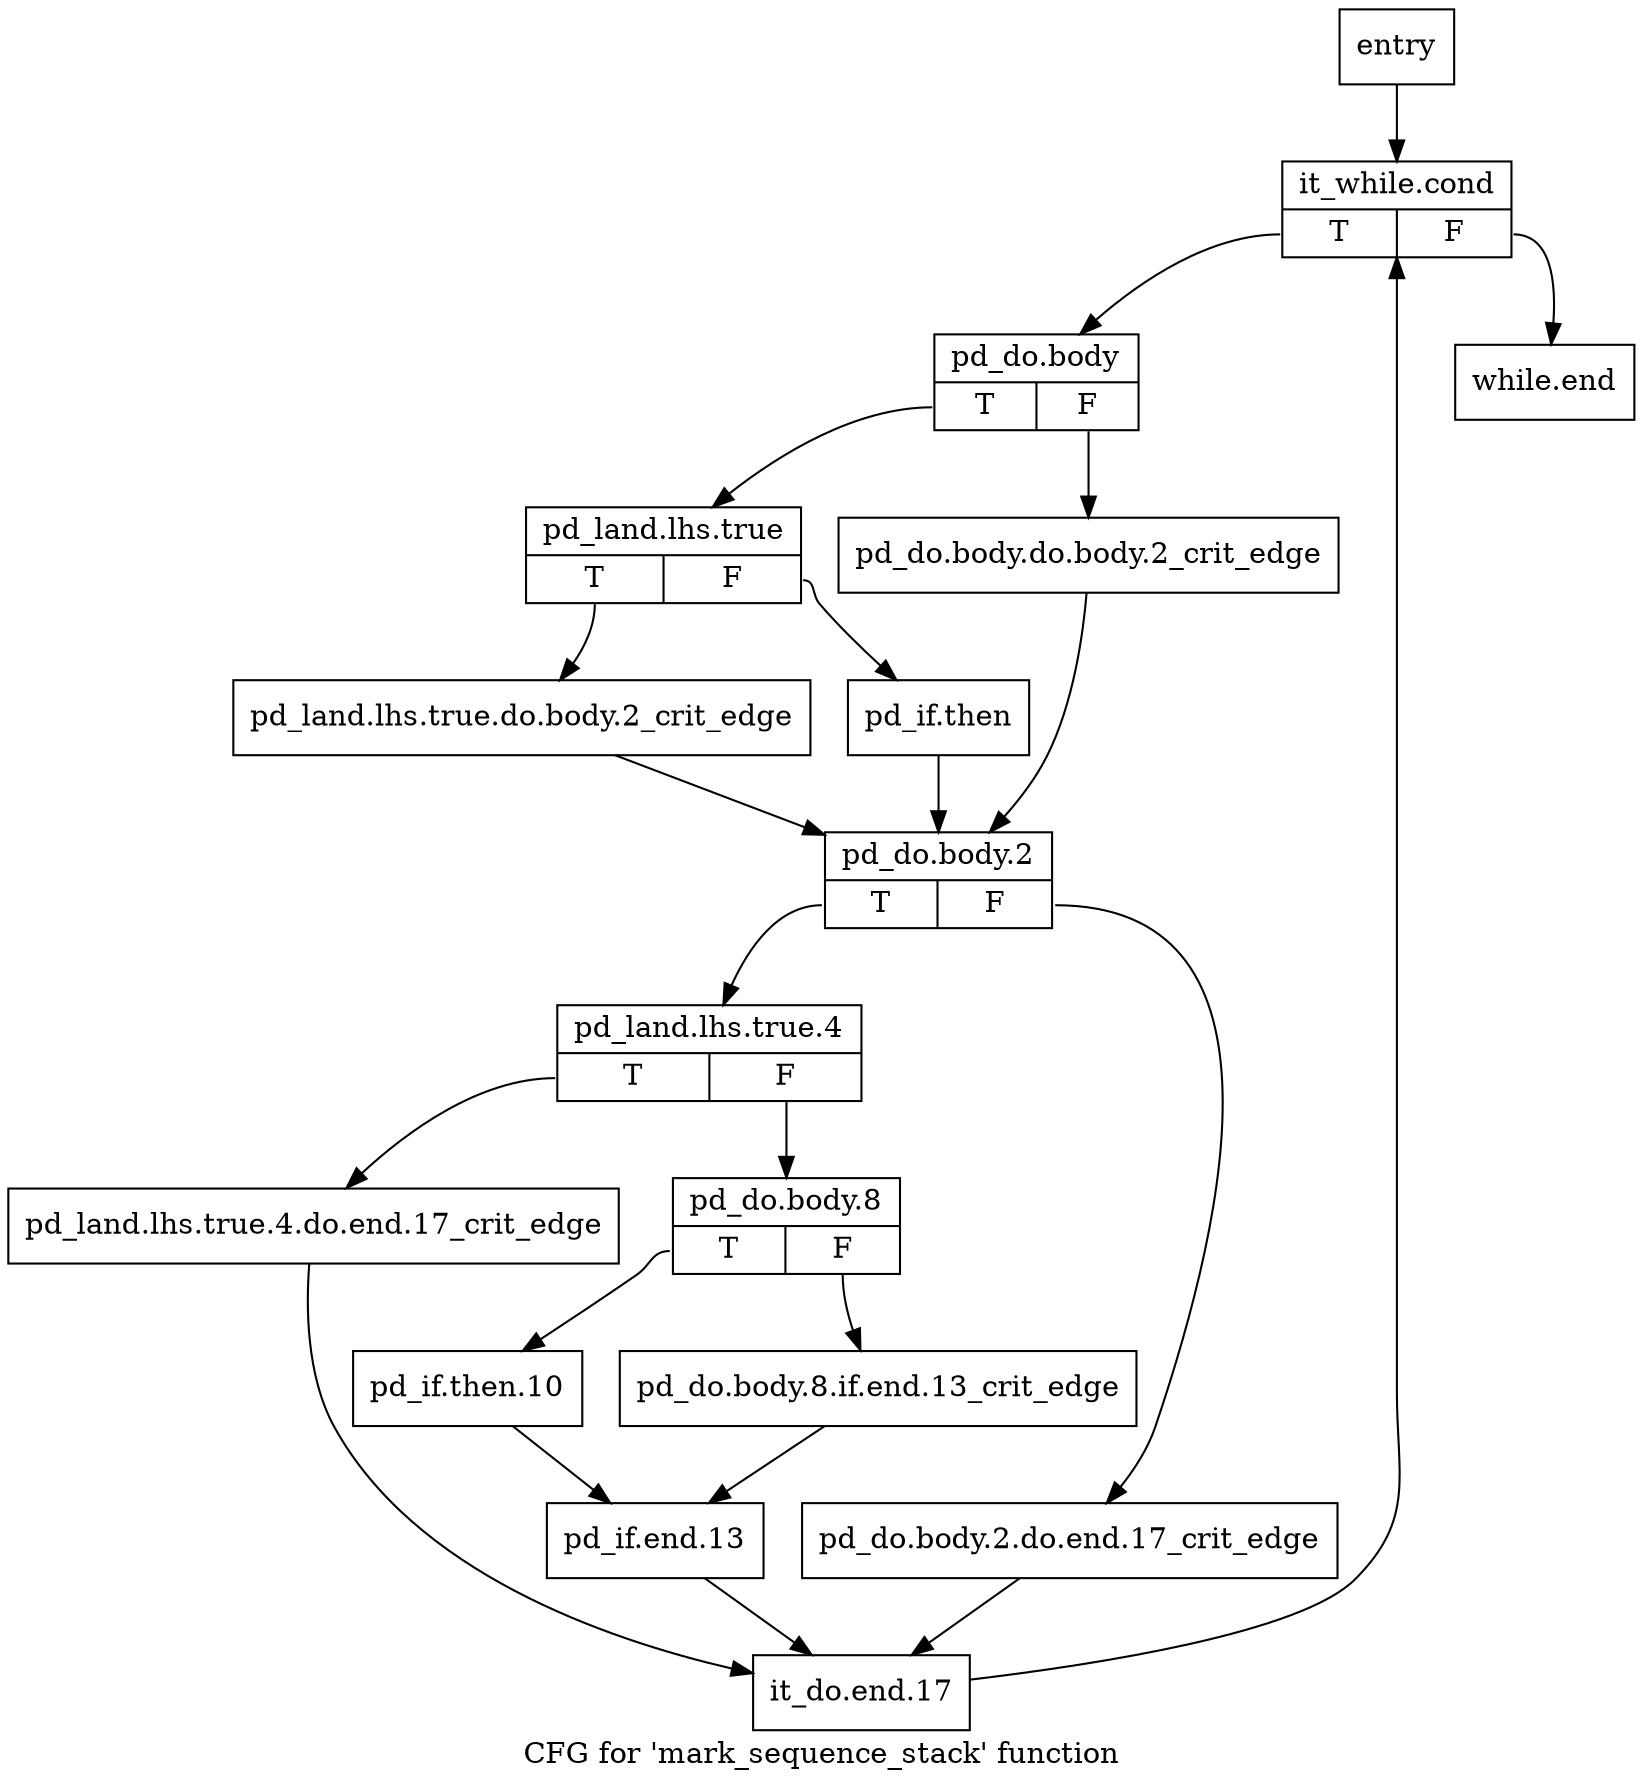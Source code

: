 digraph "CFG for 'mark_sequence_stack' function" {
	label="CFG for 'mark_sequence_stack' function";

	Node0x3f4a150 [shape=record,label="{entry}"];
	Node0x3f4a150 -> Node0x3f4a1a0;
	Node0x3f4a1a0 [shape=record,label="{it_while.cond|{<s0>T|<s1>F}}"];
	Node0x3f4a1a0:s0 -> Node0x3f4a1f0;
	Node0x3f4a1a0:s1 -> Node0x3f4a650;
	Node0x3f4a1f0 [shape=record,label="{pd_do.body|{<s0>T|<s1>F}}"];
	Node0x3f4a1f0:s0 -> Node0x3f4a290;
	Node0x3f4a1f0:s1 -> Node0x3f4a240;
	Node0x3f4a240 [shape=record,label="{pd_do.body.do.body.2_crit_edge}"];
	Node0x3f4a240 -> Node0x3f4a380;
	Node0x3f4a290 [shape=record,label="{pd_land.lhs.true|{<s0>T|<s1>F}}"];
	Node0x3f4a290:s0 -> Node0x3f4a2e0;
	Node0x3f4a290:s1 -> Node0x3f4a330;
	Node0x3f4a2e0 [shape=record,label="{pd_land.lhs.true.do.body.2_crit_edge}"];
	Node0x3f4a2e0 -> Node0x3f4a380;
	Node0x3f4a330 [shape=record,label="{pd_if.then}"];
	Node0x3f4a330 -> Node0x3f4a380;
	Node0x3f4a380 [shape=record,label="{pd_do.body.2|{<s0>T|<s1>F}}"];
	Node0x3f4a380:s0 -> Node0x3f4a420;
	Node0x3f4a380:s1 -> Node0x3f4a3d0;
	Node0x3f4a3d0 [shape=record,label="{pd_do.body.2.do.end.17_crit_edge}"];
	Node0x3f4a3d0 -> Node0x3f4a600;
	Node0x3f4a420 [shape=record,label="{pd_land.lhs.true.4|{<s0>T|<s1>F}}"];
	Node0x3f4a420:s0 -> Node0x3f4a470;
	Node0x3f4a420:s1 -> Node0x3f4a4c0;
	Node0x3f4a470 [shape=record,label="{pd_land.lhs.true.4.do.end.17_crit_edge}"];
	Node0x3f4a470 -> Node0x3f4a600;
	Node0x3f4a4c0 [shape=record,label="{pd_do.body.8|{<s0>T|<s1>F}}"];
	Node0x3f4a4c0:s0 -> Node0x3f4a560;
	Node0x3f4a4c0:s1 -> Node0x3f4a510;
	Node0x3f4a510 [shape=record,label="{pd_do.body.8.if.end.13_crit_edge}"];
	Node0x3f4a510 -> Node0x3f4a5b0;
	Node0x3f4a560 [shape=record,label="{pd_if.then.10}"];
	Node0x3f4a560 -> Node0x3f4a5b0;
	Node0x3f4a5b0 [shape=record,label="{pd_if.end.13}"];
	Node0x3f4a5b0 -> Node0x3f4a600;
	Node0x3f4a600 [shape=record,label="{it_do.end.17}"];
	Node0x3f4a600 -> Node0x3f4a1a0;
	Node0x3f4a650 [shape=record,label="{while.end}"];
}
